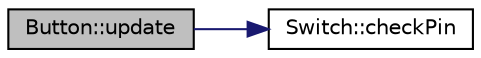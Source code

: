 digraph "Button::update"
{
 // LATEX_PDF_SIZE
  edge [fontname="Helvetica",fontsize="10",labelfontname="Helvetica",labelfontsize="10"];
  node [fontname="Helvetica",fontsize="10",shape=record];
  rankdir="LR";
  Node1 [label="Button::update",height=0.2,width=0.4,color="black", fillcolor="grey75", style="filled", fontcolor="black",tooltip="The button handler state machine."];
  Node1 -> Node2 [color="midnightblue",fontsize="10",style="solid",fontname="Helvetica"];
  Node2 [label="Switch::checkPin",height=0.2,width=0.4,color="black", fillcolor="white", style="filled",URL="$class_switch.html#a9f03af9bf8ac4c3858dbb8033eada8e7",tooltip="Update the switch state."];
}
